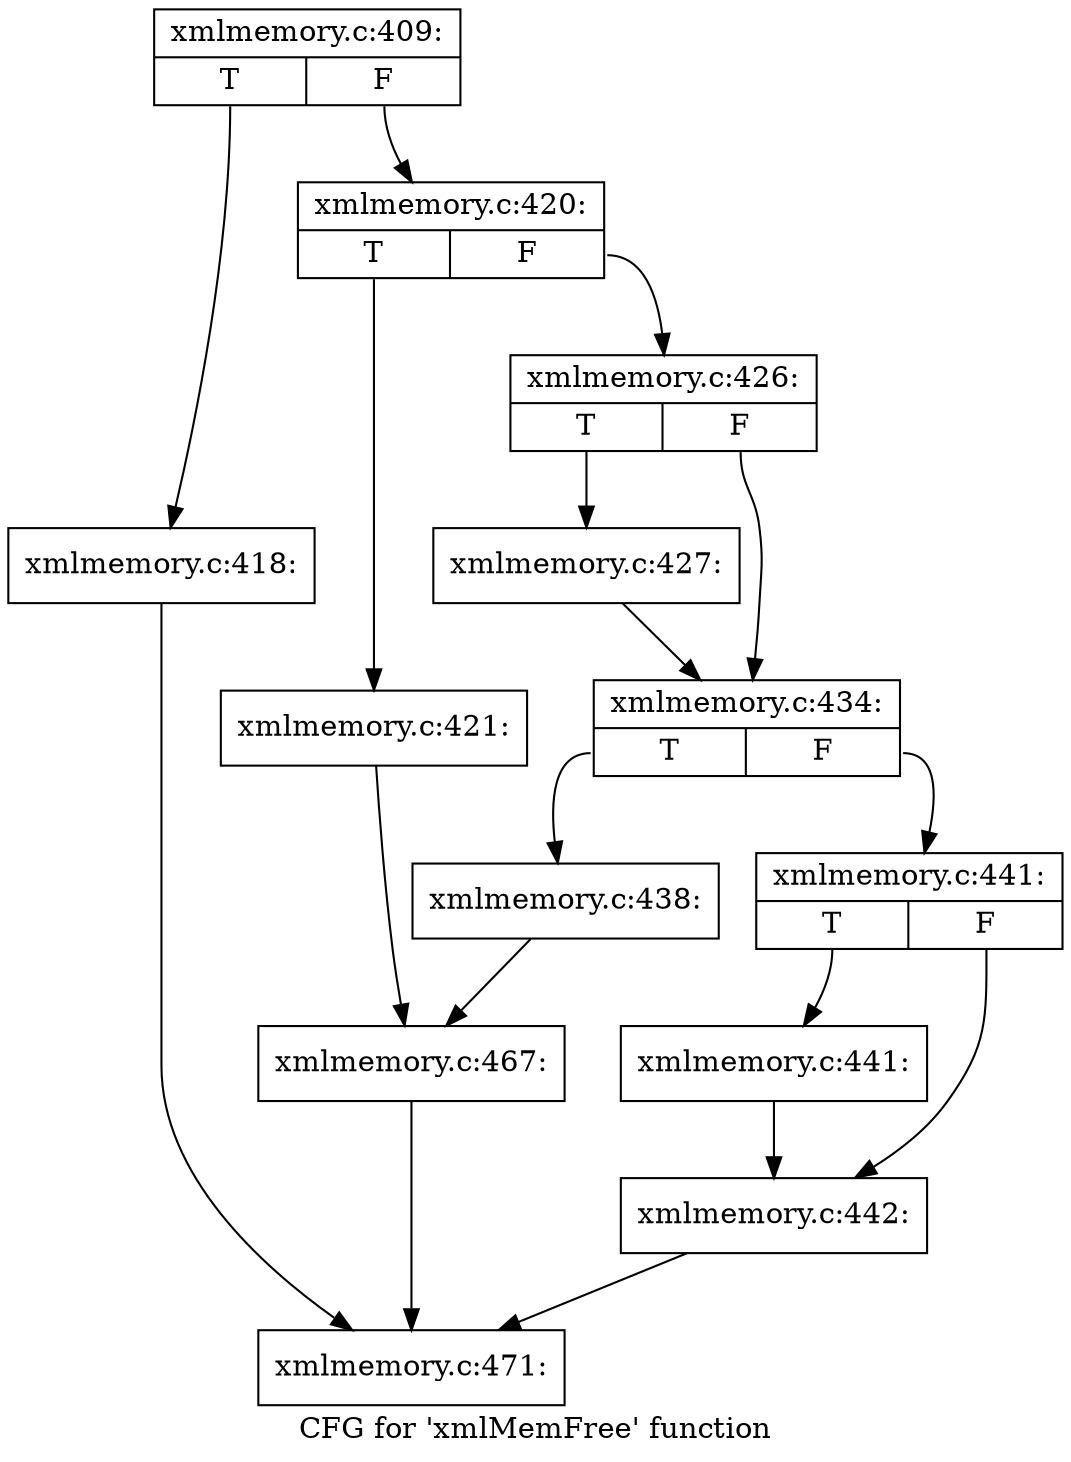 digraph "CFG for 'xmlMemFree' function" {
	label="CFG for 'xmlMemFree' function";

	Node0x4b44e40 [shape=record,label="{xmlmemory.c:409:|{<s0>T|<s1>F}}"];
	Node0x4b44e40:s0 -> Node0x4b44bc0;
	Node0x4b44e40:s1 -> Node0x4b44c10;
	Node0x4b44bc0 [shape=record,label="{xmlmemory.c:418:}"];
	Node0x4b44bc0 -> Node0x4b45170;
	Node0x4b44c10 [shape=record,label="{xmlmemory.c:420:|{<s0>T|<s1>F}}"];
	Node0x4b44c10:s0 -> Node0x4b58760;
	Node0x4b44c10:s1 -> Node0x4b587b0;
	Node0x4b58760 [shape=record,label="{xmlmemory.c:421:}"];
	Node0x4b58760 -> Node0x4b597b0;
	Node0x4b587b0 [shape=record,label="{xmlmemory.c:426:|{<s0>T|<s1>F}}"];
	Node0x4b587b0:s0 -> Node0x4b59990;
	Node0x4b587b0:s1 -> Node0x4b599e0;
	Node0x4b59990 [shape=record,label="{xmlmemory.c:427:}"];
	Node0x4b59990 -> Node0x4b599e0;
	Node0x4b599e0 [shape=record,label="{xmlmemory.c:434:|{<s0>T|<s1>F}}"];
	Node0x4b599e0:s0 -> Node0x4b5a8d0;
	Node0x4b599e0:s1 -> Node0x4b5a920;
	Node0x4b5a8d0 [shape=record,label="{xmlmemory.c:438:}"];
	Node0x4b5a8d0 -> Node0x4b597b0;
	Node0x4b5a920 [shape=record,label="{xmlmemory.c:441:|{<s0>T|<s1>F}}"];
	Node0x4b5a920:s0 -> Node0x4b5b050;
	Node0x4b5a920:s1 -> Node0x4b5b0a0;
	Node0x4b5b050 [shape=record,label="{xmlmemory.c:441:}"];
	Node0x4b5b050 -> Node0x4b5b0a0;
	Node0x4b5b0a0 [shape=record,label="{xmlmemory.c:442:}"];
	Node0x4b5b0a0 -> Node0x4b45170;
	Node0x4b597b0 [shape=record,label="{xmlmemory.c:467:}"];
	Node0x4b597b0 -> Node0x4b45170;
	Node0x4b45170 [shape=record,label="{xmlmemory.c:471:}"];
}
